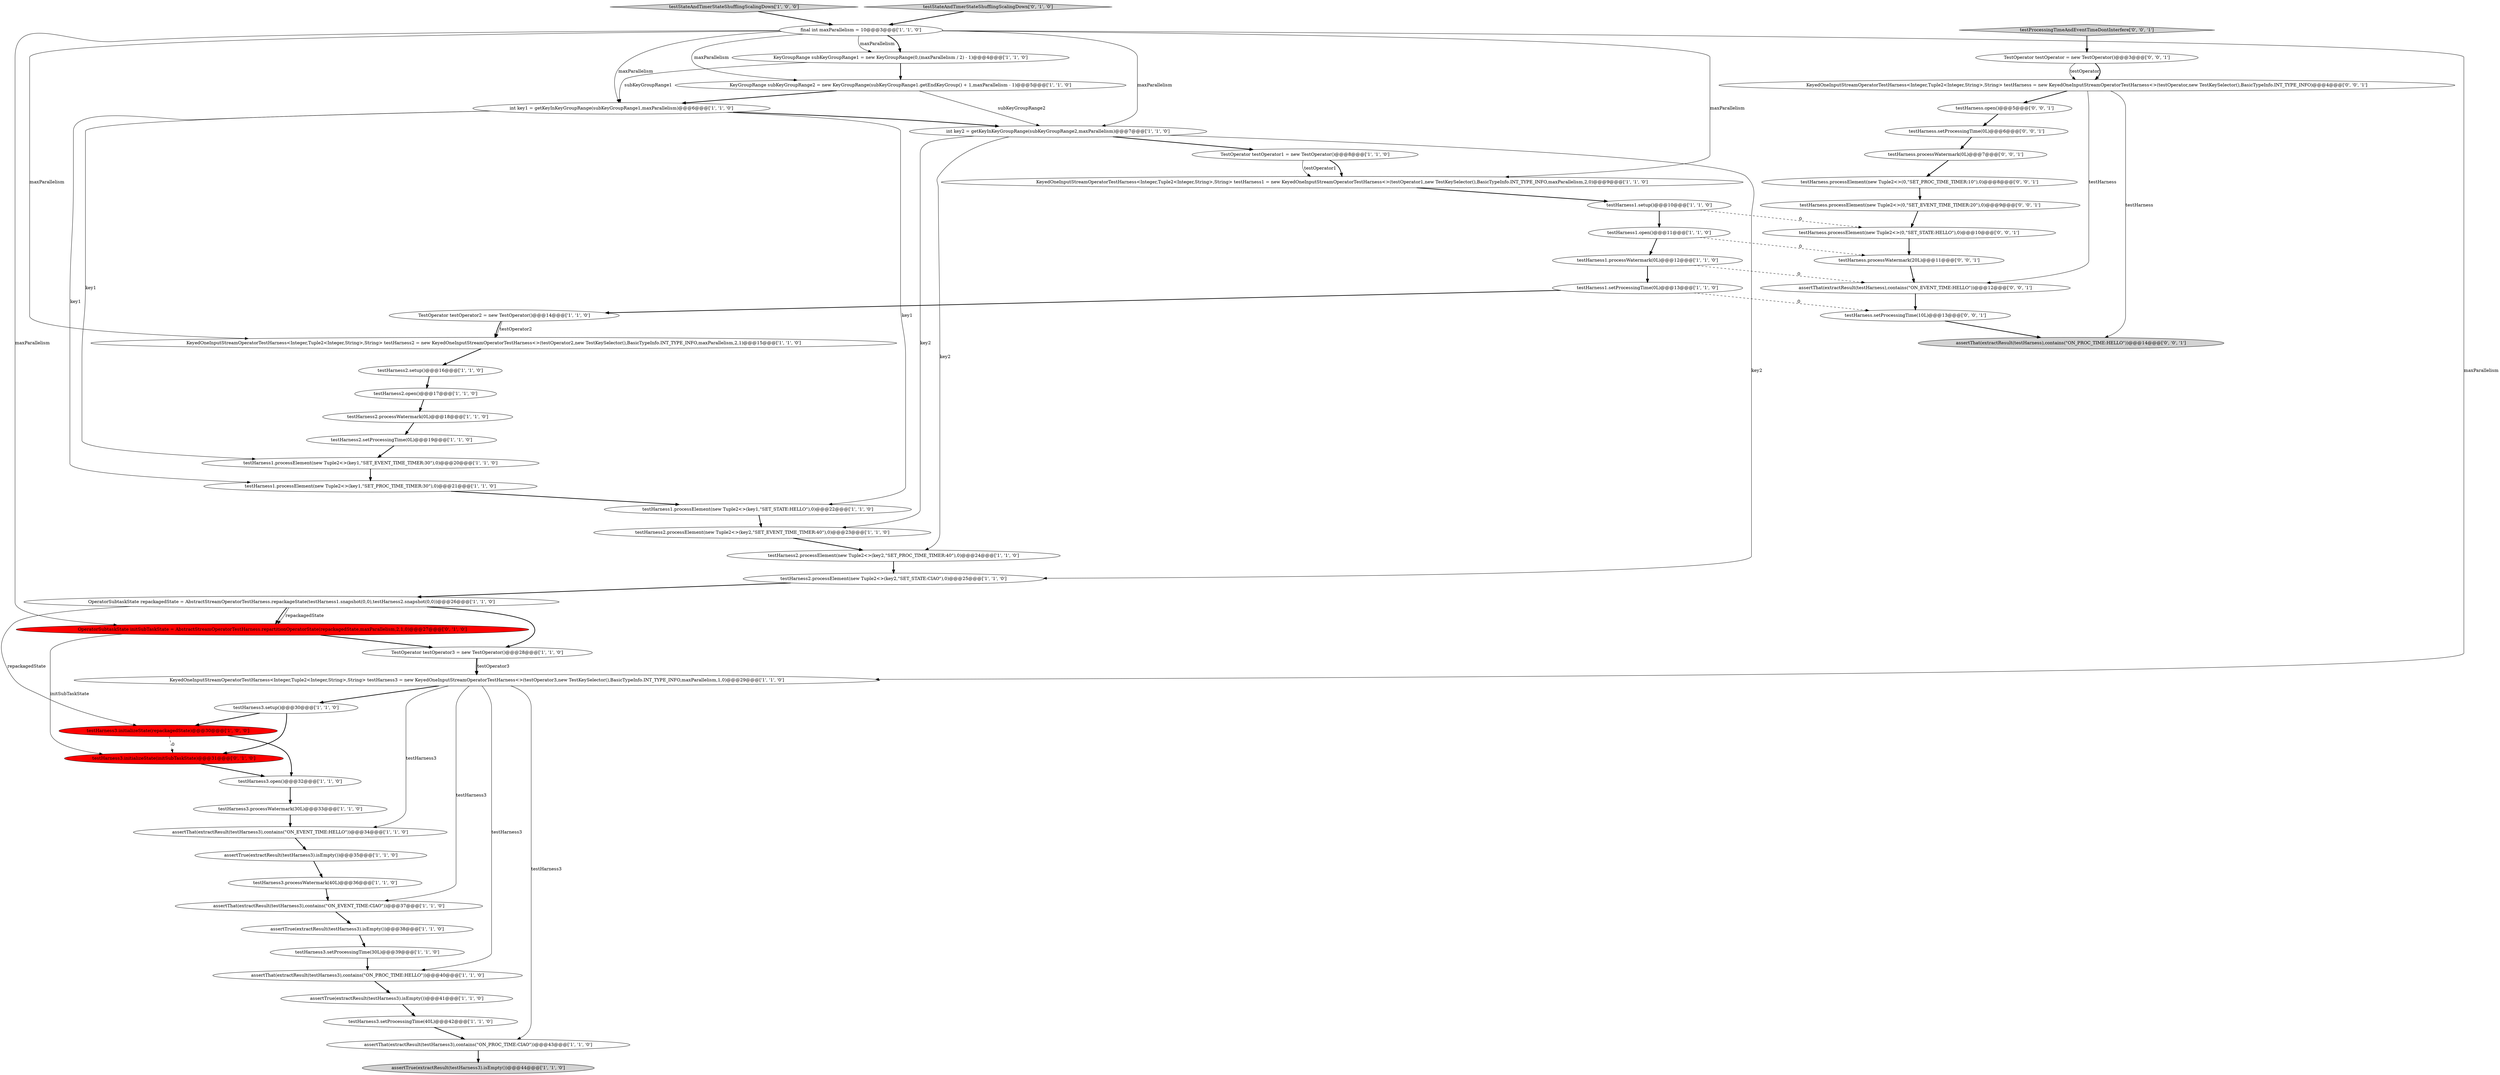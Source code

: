digraph {
0 [style = filled, label = "KeyedOneInputStreamOperatorTestHarness<Integer,Tuple2<Integer,String>,String> testHarness1 = new KeyedOneInputStreamOperatorTestHarness<>(testOperator1,new TestKeySelector(),BasicTypeInfo.INT_TYPE_INFO,maxParallelism,2,0)@@@9@@@['1', '1', '0']", fillcolor = white, shape = ellipse image = "AAA0AAABBB1BBB"];
57 [style = filled, label = "testHarness.processElement(new Tuple2<>(0,\"SET_EVENT_TIME_TIMER:20\"),0)@@@9@@@['0', '0', '1']", fillcolor = white, shape = ellipse image = "AAA0AAABBB3BBB"];
54 [style = filled, label = "testHarness.setProcessingTime(10L)@@@13@@@['0', '0', '1']", fillcolor = white, shape = ellipse image = "AAA0AAABBB3BBB"];
19 [style = filled, label = "testHarness2.open()@@@17@@@['1', '1', '0']", fillcolor = white, shape = ellipse image = "AAA0AAABBB1BBB"];
37 [style = filled, label = "testStateAndTimerStateShufflingScalingDown['1', '0', '0']", fillcolor = lightgray, shape = diamond image = "AAA0AAABBB1BBB"];
12 [style = filled, label = "testHarness1.processElement(new Tuple2<>(key1,\"SET_STATE:HELLO\"),0)@@@22@@@['1', '1', '0']", fillcolor = white, shape = ellipse image = "AAA0AAABBB1BBB"];
46 [style = filled, label = "testHarness.setProcessingTime(0L)@@@6@@@['0', '0', '1']", fillcolor = white, shape = ellipse image = "AAA0AAABBB3BBB"];
5 [style = filled, label = "assertTrue(extractResult(testHarness3).isEmpty())@@@41@@@['1', '1', '0']", fillcolor = white, shape = ellipse image = "AAA0AAABBB1BBB"];
51 [style = filled, label = "testHarness.open()@@@5@@@['0', '0', '1']", fillcolor = white, shape = ellipse image = "AAA0AAABBB3BBB"];
16 [style = filled, label = "KeyGroupRange subKeyGroupRange2 = new KeyGroupRange(subKeyGroupRange1.getEndKeyGroup() + 1,maxParallelism - 1)@@@5@@@['1', '1', '0']", fillcolor = white, shape = ellipse image = "AAA0AAABBB1BBB"];
11 [style = filled, label = "testHarness1.processElement(new Tuple2<>(key1,\"SET_PROC_TIME_TIMER:30\"),0)@@@21@@@['1', '1', '0']", fillcolor = white, shape = ellipse image = "AAA0AAABBB1BBB"];
39 [style = filled, label = "testHarness1.setProcessingTime(0L)@@@13@@@['1', '1', '0']", fillcolor = white, shape = ellipse image = "AAA0AAABBB1BBB"];
13 [style = filled, label = "testHarness2.processElement(new Tuple2<>(key2,\"SET_EVENT_TIME_TIMER:40\"),0)@@@23@@@['1', '1', '0']", fillcolor = white, shape = ellipse image = "AAA0AAABBB1BBB"];
47 [style = filled, label = "testHarness.processWatermark(20L)@@@11@@@['0', '0', '1']", fillcolor = white, shape = ellipse image = "AAA0AAABBB3BBB"];
35 [style = filled, label = "assertThat(extractResult(testHarness3),contains(\"ON_PROC_TIME:CIAO\"))@@@43@@@['1', '1', '0']", fillcolor = white, shape = ellipse image = "AAA0AAABBB1BBB"];
4 [style = filled, label = "assertThat(extractResult(testHarness3),contains(\"ON_EVENT_TIME:CIAO\"))@@@37@@@['1', '1', '0']", fillcolor = white, shape = ellipse image = "AAA0AAABBB1BBB"];
23 [style = filled, label = "testHarness3.setProcessingTime(30L)@@@39@@@['1', '1', '0']", fillcolor = white, shape = ellipse image = "AAA0AAABBB1BBB"];
17 [style = filled, label = "assertThat(extractResult(testHarness3),contains(\"ON_EVENT_TIME:HELLO\"))@@@34@@@['1', '1', '0']", fillcolor = white, shape = ellipse image = "AAA0AAABBB1BBB"];
55 [style = filled, label = "assertThat(extractResult(testHarness),contains(\"ON_PROC_TIME:HELLO\"))@@@14@@@['0', '0', '1']", fillcolor = lightgray, shape = ellipse image = "AAA0AAABBB3BBB"];
18 [style = filled, label = "TestOperator testOperator1 = new TestOperator()@@@8@@@['1', '1', '0']", fillcolor = white, shape = ellipse image = "AAA0AAABBB1BBB"];
8 [style = filled, label = "testHarness1.processElement(new Tuple2<>(key1,\"SET_EVENT_TIME_TIMER:30\"),0)@@@20@@@['1', '1', '0']", fillcolor = white, shape = ellipse image = "AAA0AAABBB1BBB"];
15 [style = filled, label = "assertTrue(extractResult(testHarness3).isEmpty())@@@44@@@['1', '1', '0']", fillcolor = lightgray, shape = ellipse image = "AAA0AAABBB1BBB"];
22 [style = filled, label = "testHarness2.setup()@@@16@@@['1', '1', '0']", fillcolor = white, shape = ellipse image = "AAA0AAABBB1BBB"];
27 [style = filled, label = "testHarness3.open()@@@32@@@['1', '1', '0']", fillcolor = white, shape = ellipse image = "AAA0AAABBB1BBB"];
28 [style = filled, label = "TestOperator testOperator2 = new TestOperator()@@@14@@@['1', '1', '0']", fillcolor = white, shape = ellipse image = "AAA0AAABBB1BBB"];
36 [style = filled, label = "assertThat(extractResult(testHarness3),contains(\"ON_PROC_TIME:HELLO\"))@@@40@@@['1', '1', '0']", fillcolor = white, shape = ellipse image = "AAA0AAABBB1BBB"];
43 [style = filled, label = "testHarness3.initializeState(initSubTaskState)@@@31@@@['0', '1', '0']", fillcolor = red, shape = ellipse image = "AAA1AAABBB2BBB"];
34 [style = filled, label = "testHarness3.processWatermark(40L)@@@36@@@['1', '1', '0']", fillcolor = white, shape = ellipse image = "AAA0AAABBB1BBB"];
49 [style = filled, label = "TestOperator testOperator = new TestOperator()@@@3@@@['0', '0', '1']", fillcolor = white, shape = ellipse image = "AAA0AAABBB3BBB"];
29 [style = filled, label = "testHarness2.setProcessingTime(0L)@@@19@@@['1', '1', '0']", fillcolor = white, shape = ellipse image = "AAA0AAABBB1BBB"];
38 [style = filled, label = "testHarness1.open()@@@11@@@['1', '1', '0']", fillcolor = white, shape = ellipse image = "AAA0AAABBB1BBB"];
14 [style = filled, label = "testHarness3.setup()@@@30@@@['1', '1', '0']", fillcolor = white, shape = ellipse image = "AAA0AAABBB1BBB"];
50 [style = filled, label = "KeyedOneInputStreamOperatorTestHarness<Integer,Tuple2<Integer,String>,String> testHarness = new KeyedOneInputStreamOperatorTestHarness<>(testOperator,new TestKeySelector(),BasicTypeInfo.INT_TYPE_INFO)@@@4@@@['0', '0', '1']", fillcolor = white, shape = ellipse image = "AAA0AAABBB3BBB"];
21 [style = filled, label = "final int maxParallelism = 10@@@3@@@['1', '1', '0']", fillcolor = white, shape = ellipse image = "AAA0AAABBB1BBB"];
9 [style = filled, label = "int key2 = getKeyInKeyGroupRange(subKeyGroupRange2,maxParallelism)@@@7@@@['1', '1', '0']", fillcolor = white, shape = ellipse image = "AAA0AAABBB1BBB"];
42 [style = filled, label = "OperatorSubtaskState initSubTaskState = AbstractStreamOperatorTestHarness.repartitionOperatorState(repackagedState,maxParallelism,2,1,0)@@@27@@@['0', '1', '0']", fillcolor = red, shape = ellipse image = "AAA1AAABBB2BBB"];
32 [style = filled, label = "testHarness1.setup()@@@10@@@['1', '1', '0']", fillcolor = white, shape = ellipse image = "AAA0AAABBB1BBB"];
20 [style = filled, label = "testHarness1.processWatermark(0L)@@@12@@@['1', '1', '0']", fillcolor = white, shape = ellipse image = "AAA0AAABBB1BBB"];
33 [style = filled, label = "TestOperator testOperator3 = new TestOperator()@@@28@@@['1', '1', '0']", fillcolor = white, shape = ellipse image = "AAA0AAABBB1BBB"];
3 [style = filled, label = "testHarness2.processElement(new Tuple2<>(key2,\"SET_PROC_TIME_TIMER:40\"),0)@@@24@@@['1', '1', '0']", fillcolor = white, shape = ellipse image = "AAA0AAABBB1BBB"];
26 [style = filled, label = "OperatorSubtaskState repackagedState = AbstractStreamOperatorTestHarness.repackageState(testHarness1.snapshot(0,0),testHarness2.snapshot(0,0))@@@26@@@['1', '1', '0']", fillcolor = white, shape = ellipse image = "AAA0AAABBB1BBB"];
7 [style = filled, label = "testHarness3.setProcessingTime(40L)@@@42@@@['1', '1', '0']", fillcolor = white, shape = ellipse image = "AAA0AAABBB1BBB"];
10 [style = filled, label = "testHarness2.processWatermark(0L)@@@18@@@['1', '1', '0']", fillcolor = white, shape = ellipse image = "AAA0AAABBB1BBB"];
31 [style = filled, label = "KeyedOneInputStreamOperatorTestHarness<Integer,Tuple2<Integer,String>,String> testHarness2 = new KeyedOneInputStreamOperatorTestHarness<>(testOperator2,new TestKeySelector(),BasicTypeInfo.INT_TYPE_INFO,maxParallelism,2,1)@@@15@@@['1', '1', '0']", fillcolor = white, shape = ellipse image = "AAA0AAABBB1BBB"];
48 [style = filled, label = "testHarness.processElement(new Tuple2<>(0,\"SET_PROC_TIME_TIMER:10\"),0)@@@8@@@['0', '0', '1']", fillcolor = white, shape = ellipse image = "AAA0AAABBB3BBB"];
25 [style = filled, label = "KeyGroupRange subKeyGroupRange1 = new KeyGroupRange(0,(maxParallelism / 2) - 1)@@@4@@@['1', '1', '0']", fillcolor = white, shape = ellipse image = "AAA0AAABBB1BBB"];
56 [style = filled, label = "testHarness.processElement(new Tuple2<>(0,\"SET_STATE:HELLO\"),0)@@@10@@@['0', '0', '1']", fillcolor = white, shape = ellipse image = "AAA0AAABBB3BBB"];
1 [style = filled, label = "KeyedOneInputStreamOperatorTestHarness<Integer,Tuple2<Integer,String>,String> testHarness3 = new KeyedOneInputStreamOperatorTestHarness<>(testOperator3,new TestKeySelector(),BasicTypeInfo.INT_TYPE_INFO,maxParallelism,1,0)@@@29@@@['1', '1', '0']", fillcolor = white, shape = ellipse image = "AAA0AAABBB1BBB"];
40 [style = filled, label = "assertTrue(extractResult(testHarness3).isEmpty())@@@35@@@['1', '1', '0']", fillcolor = white, shape = ellipse image = "AAA0AAABBB1BBB"];
6 [style = filled, label = "testHarness2.processElement(new Tuple2<>(key2,\"SET_STATE:CIAO\"),0)@@@25@@@['1', '1', '0']", fillcolor = white, shape = ellipse image = "AAA0AAABBB1BBB"];
52 [style = filled, label = "testProcessingTimeAndEventTimeDontInterfere['0', '0', '1']", fillcolor = lightgray, shape = diamond image = "AAA0AAABBB3BBB"];
44 [style = filled, label = "testStateAndTimerStateShufflingScalingDown['0', '1', '0']", fillcolor = lightgray, shape = diamond image = "AAA0AAABBB2BBB"];
53 [style = filled, label = "testHarness.processWatermark(0L)@@@7@@@['0', '0', '1']", fillcolor = white, shape = ellipse image = "AAA0AAABBB3BBB"];
24 [style = filled, label = "assertTrue(extractResult(testHarness3).isEmpty())@@@38@@@['1', '1', '0']", fillcolor = white, shape = ellipse image = "AAA0AAABBB1BBB"];
30 [style = filled, label = "testHarness3.processWatermark(30L)@@@33@@@['1', '1', '0']", fillcolor = white, shape = ellipse image = "AAA0AAABBB1BBB"];
45 [style = filled, label = "assertThat(extractResult(testHarness),contains(\"ON_EVENT_TIME:HELLO\"))@@@12@@@['0', '0', '1']", fillcolor = white, shape = ellipse image = "AAA0AAABBB3BBB"];
2 [style = filled, label = "int key1 = getKeyInKeyGroupRange(subKeyGroupRange1,maxParallelism)@@@6@@@['1', '1', '0']", fillcolor = white, shape = ellipse image = "AAA0AAABBB1BBB"];
41 [style = filled, label = "testHarness3.initializeState(repackagedState)@@@30@@@['1', '0', '0']", fillcolor = red, shape = ellipse image = "AAA1AAABBB1BBB"];
54->55 [style = bold, label=""];
9->6 [style = solid, label="key2"];
21->0 [style = solid, label="maxParallelism"];
7->35 [style = bold, label=""];
26->41 [style = solid, label="repackagedState"];
33->1 [style = solid, label="testOperator3"];
56->47 [style = bold, label=""];
21->9 [style = solid, label="maxParallelism"];
16->9 [style = solid, label="subKeyGroupRange2"];
23->36 [style = bold, label=""];
41->43 [style = dashed, label="0"];
8->11 [style = bold, label=""];
18->0 [style = bold, label=""];
53->48 [style = bold, label=""];
49->50 [style = solid, label="testOperator"];
26->42 [style = bold, label=""];
44->21 [style = bold, label=""];
26->42 [style = solid, label="repackagedState"];
27->30 [style = bold, label=""];
21->2 [style = solid, label="maxParallelism"];
37->21 [style = bold, label=""];
11->12 [style = bold, label=""];
40->34 [style = bold, label=""];
21->1 [style = solid, label="maxParallelism"];
21->25 [style = bold, label=""];
2->9 [style = bold, label=""];
18->0 [style = solid, label="testOperator1"];
14->43 [style = bold, label=""];
21->25 [style = solid, label="maxParallelism"];
43->27 [style = bold, label=""];
20->39 [style = bold, label=""];
5->7 [style = bold, label=""];
9->13 [style = solid, label="key2"];
1->17 [style = solid, label="testHarness3"];
1->35 [style = solid, label="testHarness3"];
38->20 [style = bold, label=""];
6->26 [style = bold, label=""];
30->17 [style = bold, label=""];
41->27 [style = bold, label=""];
4->24 [style = bold, label=""];
22->19 [style = bold, label=""];
35->15 [style = bold, label=""];
42->43 [style = solid, label="initSubTaskState"];
28->31 [style = bold, label=""];
17->40 [style = bold, label=""];
2->11 [style = solid, label="key1"];
3->6 [style = bold, label=""];
19->10 [style = bold, label=""];
50->45 [style = solid, label="testHarness"];
25->16 [style = bold, label=""];
1->36 [style = solid, label="testHarness3"];
49->50 [style = bold, label=""];
38->47 [style = dashed, label="0"];
12->13 [style = bold, label=""];
9->18 [style = bold, label=""];
2->12 [style = solid, label="key1"];
36->5 [style = bold, label=""];
47->45 [style = bold, label=""];
9->3 [style = solid, label="key2"];
0->32 [style = bold, label=""];
14->41 [style = bold, label=""];
24->23 [style = bold, label=""];
1->4 [style = solid, label="testHarness3"];
29->8 [style = bold, label=""];
21->16 [style = solid, label="maxParallelism"];
39->54 [style = dashed, label="0"];
31->22 [style = bold, label=""];
48->57 [style = bold, label=""];
52->49 [style = bold, label=""];
21->42 [style = solid, label="maxParallelism"];
20->45 [style = dashed, label="0"];
46->53 [style = bold, label=""];
28->31 [style = solid, label="testOperator2"];
2->8 [style = solid, label="key1"];
42->33 [style = bold, label=""];
33->1 [style = bold, label=""];
16->2 [style = bold, label=""];
51->46 [style = bold, label=""];
39->28 [style = bold, label=""];
45->54 [style = bold, label=""];
57->56 [style = bold, label=""];
32->38 [style = bold, label=""];
50->55 [style = solid, label="testHarness"];
13->3 [style = bold, label=""];
10->29 [style = bold, label=""];
32->56 [style = dashed, label="0"];
50->51 [style = bold, label=""];
34->4 [style = bold, label=""];
21->31 [style = solid, label="maxParallelism"];
1->14 [style = bold, label=""];
25->2 [style = solid, label="subKeyGroupRange1"];
26->33 [style = bold, label=""];
}
